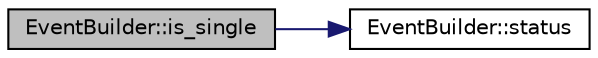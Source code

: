 digraph "EventBuilder::is_single"
{
 // LATEX_PDF_SIZE
  edge [fontname="Helvetica",fontsize="10",labelfontname="Helvetica",labelfontsize="10"];
  node [fontname="Helvetica",fontsize="10",shape=record];
  rankdir="LR";
  Node1 [label="EventBuilder::is_single",height=0.2,width=0.4,color="black", fillcolor="grey75", style="filled", fontcolor="black",tooltip=" "];
  Node1 -> Node2 [color="midnightblue",fontsize="10",style="solid",fontname="Helvetica"];
  Node2 [label="EventBuilder::status",height=0.2,width=0.4,color="black", fillcolor="white", style="filled",URL="$class_event_builder.html#ae90548920435803a9bf97863227cd6c1",tooltip=" "];
}
